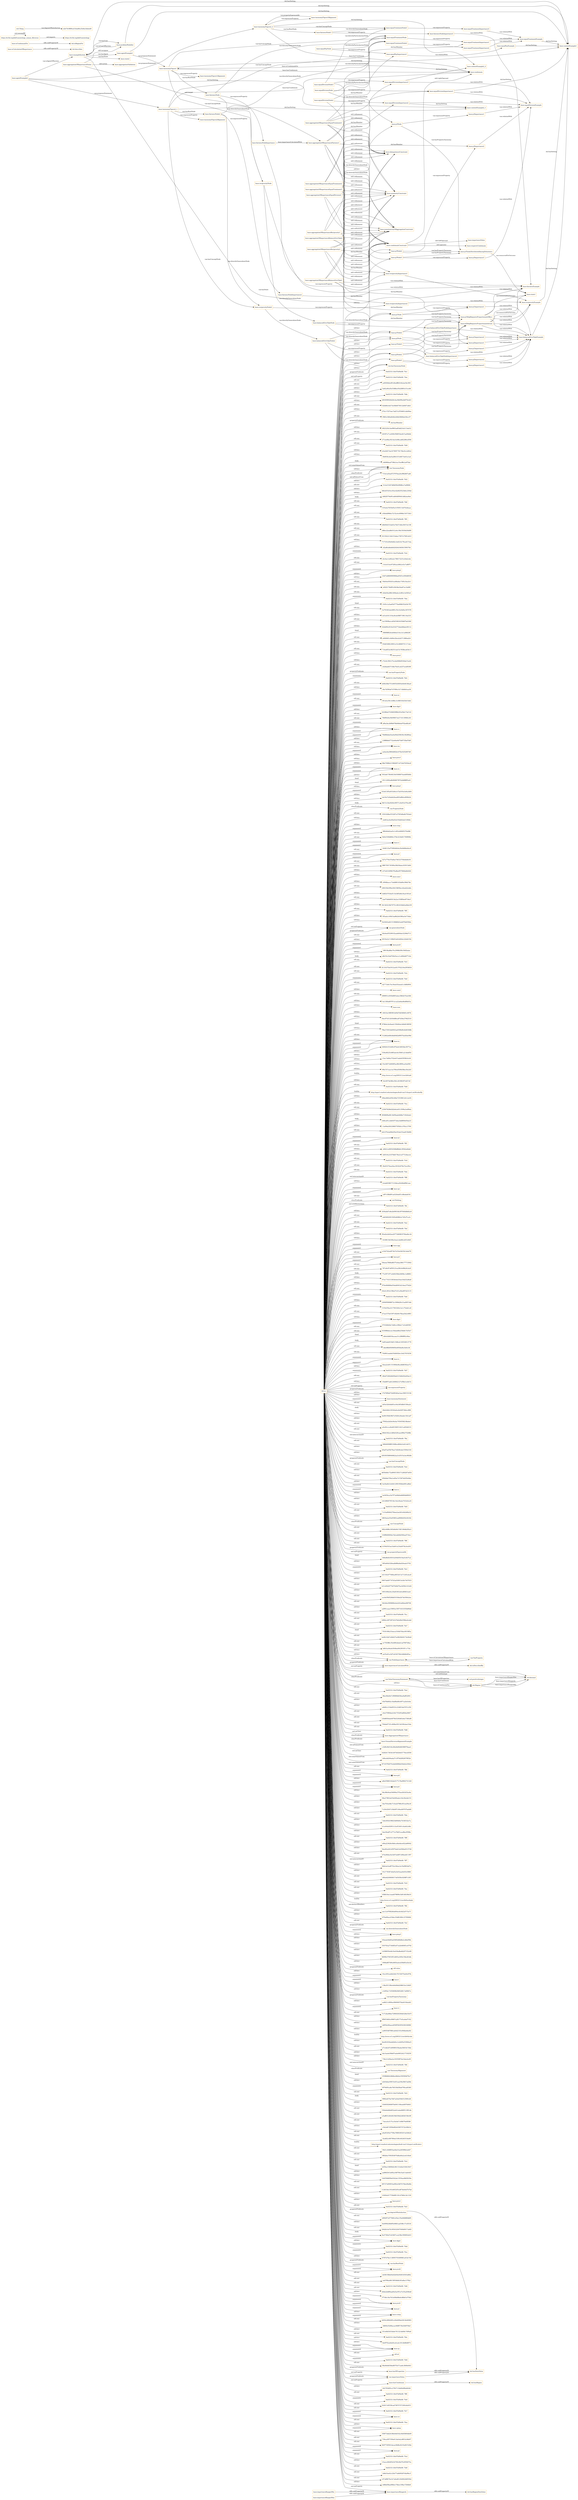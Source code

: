digraph ar2dtool_diagram { 
rankdir=LR;
size="1501"
node [shape = rectangle, color="orange"]; "base:AggregationOfImportance" "base:OsmanDinvernoAlignmentExample" "c32f0c9b518c20b26d9268398979aae1" "62820c7363b1b97b626e63776ecd5f56" "b0bcdd204ada27c3f70d2f02f479f52b" "87103782074cbb6489fdd30dd2e549e1" ; /*classes style*/
	"base:p2Importance3" -> "base:balancedGiveTakeExample" [ label = "vae:relationWith" ];
	"base:fairnessNode" -> "base:fairnessNodeImportance" [ label = "vae:expressesProperty" ];
	"base:fairnessNode" -> "base:reciprocityNode" [ label = "vae:directlyGeneralizesNode" ];
	"base:fairnessNode" -> "base:equalTreatmentNode" [ label = "vae:directlyGeneralizesNode" ];
	"base:p3Node" -> "base:p3TasksDistributedAmongVolunteers" [ label = "vae:hasPropertyTaxonomy" ];
	"base:p3Node" -> "base:p3Importance1" [ label = "vae:expressesProperty" ];
	"base:problemModeller" -> "base:exampleSystem" [ label = "vae:isUserOfSystem" ];
	"base:problemModeller" -> "base:contextExample1" [ label = "dul:hasSetting" ];
	"base:aggregationOfImportanceReciprocity2" -> "base:symmetryConstraint" [ label = "odrl:refinement" ];
	"base:aggregationOfImportanceReciprocity2" -> "base:monotonicityOfAggregationConstraint" [ label = "odrl:refinement" ];
	"base:aggregationOfImportanceReciprocity2" -> "base:idempotenceConstraint" [ label = "odrl:refinement" ];
	"base:aggregationOfImportanceReciprocity2" -> "base:condomainConstraint" [ label = "odrl:refinement" ];
	"base:aggregationOfImportanceReciprocity2" -> "base:reciprocityImportance2" [ label = "dul:hasMember" ];
	"base:aggregationOfImportanceEqualTreatment2" -> "base:symmetryConstraint" [ label = "odrl:refinement" ];
	"base:aggregationOfImportanceEqualTreatment2" -> "base:monotonicityOfAggregationConstraint" [ label = "odrl:refinement" ];
	"base:aggregationOfImportanceEqualTreatment2" -> "base:idempotenceConstraint" [ label = "odrl:refinement" ];
	"base:aggregationOfImportanceEqualTreatment2" -> "base:condomainConstraint" [ label = "odrl:refinement" ];
	"base:aggregationOfImportanceEqualTreatment2" -> "base:equalDivisionImportance2" [ label = "dul:hasMember" ];
	"base:fairnessNode2" -> "base:fairnessNodeImportance2" [ label = "vae:expressesProperty" ];
	"base:fairnessNode2" -> "base:reciprocityNode2" [ label = "vae:directlyGeneralizesNode" ];
	"base:fairnessNode2" -> "base:equalTreatmentNode2" [ label = "vae:directlyGeneralizesNode" ];
	"base:agentExample2" -> "base:taxonomyFigure2_2" [ label = "vae:proposesStatement" ];
	"base:agentExample2" -> "base:taxonomyFigure2_1" [ label = "vae:proposesStatement" ];
	"base:agentExample2" -> "base:exampleSystem" [ label = "vae:isAgentOfSystem" ];
	"base:agentExample2" -> "base:contextExample2_1" [ label = "dul:hasSetting" ];
	"base:condomainConstraint" -> "base:condomain" [ label = "odrl:rightOperand" ];
	"base:condomainConstraint" -> "base:respectsCondomain" [ label = "odrl:operator" ];
	"base:condomainConstraint" -> "base:importanceValue" [ label = "odrl:leftOperand" ];
	"base:equalTreatmentExample" -> "base:contextExample1" [ label = "dul:hasSetting" ];
	"base:p1Importance2" -> "base:balancedGiveTakeExample" [ label = "vae:relationWith" ];
	"base:equalDivisionImportance1" -> "base:equalDivisionExample" [ label = "vae:relationWith" ];
	"base:equalDivisionImportance1" -> "base:contextExample1" [ label = "dul:hasSetting" ];
	"base:equalPayExample" -> "base:contextExample1" [ label = "dul:hasSetting" ];
	"base:isCalculationOfImportance" -> "dul:describes" [ label = "rdfs:subPropertyOf" ];
	"base:p2HelpRequestsProportionateActual" -> "base:reciprocityExample" [ label = "vae:relationWith" ];
	"base:p2HelpRequestsProportionateActual" -> "base:fairnessExample" [ label = "vae:relationWith" ];
	"base:p2HelpRequestsProportionateActual" -> "base:balancedGiveTakeExample" [ label = "vae:relationWith" ];
	"base:p2HelpRequestsProportionateActual" -> "base:state1" [ label = "vae:measuredOnOutcome" ];
	"base:taxonomyFigure3Alignment" -> "base:taxonomyFigure2_2" [ label = "vae:propertyExpressedAt" ];
	"base:isCondomainFor" -> "dul:isRegionFor" [ label = "rdfs:subPropertyOf" ];
	"base:p2Importance2" -> "base:balancedGiveTakeExample" [ label = "vae:relationWith" ];
	"base:importanceRangesIn" -> "dul:hasRegionDataValue" [ label = "rdfs:subPropertyOf" ];
	"base:balancedGiveTakeNodeImportance" -> "base:balancedGiveTakeExample" [ label = "vae:relationWith" ];
	"base:aggregationOfImportanceReciprocity1" -> "base:symmetryConstraint" [ label = "odrl:refinement" ];
	"base:aggregationOfImportanceReciprocity1" -> "base:monotonicityOfAggregationConstraint" [ label = "odrl:refinement" ];
	"base:aggregationOfImportanceReciprocity1" -> "base:idempotenceConstraint" [ label = "odrl:refinement" ];
	"base:aggregationOfImportanceReciprocity1" -> "base:condomainConstraint" [ label = "odrl:refinement" ];
	"base:aggregationOfImportanceReciprocity1" -> "base:reciprocityImportance1" [ label = "dul:hasMember" ];
	"base:fairnessNodeImportance" -> "base:aggregationOfImportanceFairness1" [ label = "base:importanceCalculatedWith" ];
	"base:fairnessNodeImportance" -> "base:fairnessExample" [ label = "vae:relationWith" ];
	"base:aggregationOfImportanceEqualTreatment1" -> "base:equalPayImportance1" [ label = "dul:hasMember" ];
	"base:aggregationOfImportanceEqualTreatment1" -> "base:monotonicityOfAggregationConstraint" [ label = "odrl:refinement" ];
	"base:aggregationOfImportanceEqualTreatment1" -> "base:symmetryConstraint" [ label = "odrl:refinement" ];
	"base:aggregationOfImportanceEqualTreatment1" -> "base:equalDivisionImportance1" [ label = "dul:hasMember" ];
	"base:aggregationOfImportanceEqualTreatment1" -> "base:idempotenceConstraint" [ label = "odrl:refinement" ];
	"base:aggregationOfImportanceEqualTreatment1" -> "base:condomainConstraint" [ label = "odrl:refinement" ];
	"base:reciprocityExample" -> "base:contextExample1" [ label = "dul:hasSetting" ];
	"base:agentExample1" -> "base:taxonomyFigure1" [ label = "vae:proposesStatement" ];
	"base:agentExample1" -> "base:contextExample1" [ label = "dul:hasSetting" ];
	"base:p1Importance1" -> "base:balancedGiveTakeExample" [ label = "vae:relationWith" ];
	"base:p3Importance3" -> "base:equalDivisionExample" [ label = "vae:relationWith" ];
	"base:p2Importance1" -> "base:balancedGiveTakeExample" [ label = "vae:relationWith" ];
	"vae:degreeOfSatisfaction" -> "dul:hasDataValue" [ label = "rdfs:subPropertyOf" ];
	"base:taxonomyFigure2_2" -> "base:condomain" [ label = "base:hasCondomain" ];
	"base:taxonomyFigure2_2" -> "base:fairnessNode3" [ label = "vae:hasRootNode" ];
	"base:taxonomyFigure2_2" -> "base:equalTreatmentNode3" [ label = "vae:hasConceptNode" ];
	"base:taxonomyFigure2_2" -> "base:taxonomyFigure3Alignment" [ label = "vae:expressesProperty" ];
	"base:taxonomyFigure2_2" -> "base:contextExample2_2" [ label = "dul:hasSetting" ];
	"base:condomain" -> "base:taxonomyFigure1" [ label = "base:isCondomainFor" ];
	"base:reciprocityNode2" -> "base:reciprocityImportance2" [ label = "vae:expressesProperty" ];
	"base:reciprocityNode2" -> "base:balancedGiveTakeNode2" [ label = "vae:directlyGeneralizesNode" ];
	"base:equalPayImportance1" -> "base:equalPayExample" [ label = "vae:relationWith" ];
	"base:hasCondomain" -> "dul:hasRegion" [ label = "rdfs:subPropertyOf" ];
	"base:equalDivisionNode3" -> "base:equalDivisionImportance3" [ label = "vae:expressesProperty" ];
	"base:equalDivisionNode3" -> "base:equalTreatmentNode3" [ label = "vae:directlyParticularizesNode" ];
	"base:equalDivisionNode3" -> "base:p3Node3" [ label = "vae:directlyGeneralizesNode" ];
	"base:balancedGiveTakeExample" -> "base:contextExample1" [ label = "dul:hasSetting" ];
	"base:p2Node3" -> "base:p2HelpRequestsProportionateActual" [ label = "vae:hasPropertyTaxonomy" ];
	"base:p2Node3" -> "base:p2Importance3" [ label = "vae:expressesProperty" ];
	"base:equalDivisionNode" -> "base:equalDivisionImportance1" [ label = "vae:expressesProperty" ];
	"base:equalDivisionNode" -> "base:equalTreatmentNode" [ label = "vae:directlyParticularizesNode" ];
	"base:equalDivisionNode" -> "base:p3Node" [ label = "vae:directlyGeneralizesNode" ];
	"base:p1Node3" -> "base:p1HelpRequestsProportionateOffers" [ label = "vae:hasPropertyTaxonomy" ];
	"base:p1Node3" -> "base:p1Importance3" [ label = "vae:expressesProperty" ];
	"base:exampleSystem" -> "base:problemModeller" [ label = "vae:hasUser" ];
	"base:exampleSystem" -> "base:state2" [ label = "vae:hasState" ];
	"base:exampleSystem" -> "base:state1" [ label = "vae:hasState" ];
	"base:exampleSystem" -> "base:agentExample1" [ label = "vae:hasAgent" ];
	"base:exampleSystem" -> "base:contextExample1" [ label = "dul:hasSetting" ];
	"base:p3Importance2" -> "base:equalDivisionExample" [ label = "vae:relationWith" ];
	"base:equalTreatmentImportance3" -> "base:equalTreatmentExample" [ label = "vae:relationWith" ];
	"base:taxonomyFigure1" -> "base:condomain" [ label = "base:hasCondomain" ];
	"base:taxonomyFigure1" -> "base:fairnessNode" [ label = "vae:hasRootNode" ];
	"base:taxonomyFigure1" -> "base:reciprocityNode" [ label = "vae:hasConceptNode" ];
	"base:taxonomyFigure1" -> "base:equalTreatmentNode" [ label = "vae:hasConceptNode" ];
	"base:taxonomyFigure1" -> "base:taxonomyFigure1Alignment" [ label = "vae:expressesProperty" ];
	"base:taxonomyFigure1" -> "base:contextExample1" [ label = "dul:hasSetting" ];
	"base:p3TasksDistributedAmongVolunteers" -> "base:state1" [ label = "vae:measuredOnOutcome" ];
	"base:importanceRangesMax" -> "base:importanceRangesIn" [ label = "rdfs:subPropertyOf" ];
	"base:taxonomyFigure2_1" -> "base:condomain" [ label = "base:hasCondomain" ];
	"base:taxonomyFigure2_1" -> "base:fairnessNode2" [ label = "vae:hasRootNode" ];
	"base:taxonomyFigure2_1" -> "base:reciprocityNode2" [ label = "vae:hasConceptNode" ];
	"base:taxonomyFigure2_1" -> "base:equalTreatmentNode2" [ label = "vae:hasConceptNode" ];
	"base:taxonomyFigure2_1" -> "base:taxonomyFigure2Alignment" [ label = "vae:expressesProperty" ];
	"base:taxonomyFigure2_1" -> "base:contextExample2_1" [ label = "dul:hasSetting" ];
	"NULL" -> "d09297c677f481e54a135a046889d6f5" [ label = "rdf:rest" ];
	"NULL" -> "8e4994248d95e9681aaf188c17e3f316" [ label = "rdf:first" ];
	"NULL" -> "20d2b3cb7b19f3432047049d0017a9d5" [ label = "rdf:rest" ];
	"NULL" -> "8a3738cb7e43467cca238e190065a9c5" [ label = ":body" ];
	"NULL" -> "base:dgp2" [ label = "rdf:first" ];
	"NULL" -> "base:hasNProperties" [ label = ":propertyPredicate" ];
	"NULL" -> "9a02533:18c67b09e08:-7fdd" [ label = ":arguments" ];
	"NULL" -> "9a02533:18c67b09e08:-7fce" [ label = ":arguments" ];
	"NULL" -> "6787b78a113f095793499981a01fe746" [ label = "rdf:first" ];
	"NULL" -> "vae:hasRootNode" [ label = ":propertyPredicate" ];
	"NULL" -> "base:pval2" [ label = ":argument2" ];
	"NULL" -> "2d38158bfe9a02b04e044016503eff42" [ label = "rdf:rest" ];
	"NULL" -> "a4d789a4f615ff18b8b303efbe137fb2" [ label = "rdf:rest" ];
	"NULL" -> "9a02533:18c67b09e08:-7fd6" [ label = "rdf:rest" ];
	"NULL" -> "b6de2dd89aab9a5ac951e7e35a2046e8" [ label = "rdf:rest" ];
	"NULL" -> "f77d0c18a761b49b6f8e6c88b61d756d" [ label = "rdf:first" ];
	"NULL" -> "base:pval1" [ label = ":argument2" ];
	"NULL" -> "base:ccimp" [ label = ":argument2" ];
	"NULL" -> "d450c2f062691a56d499eb3614b40083" [ label = "rdf:rest" ];
	"NULL" -> "4885b35d9bacac06ff0739a5fd970fef" [ label = "rdf:first" ];
	"NULL" -> "351e6fd5453fa6e761321db08c7499a8" [ label = "rdf:first" ];
	"NULL" -> "9a02533:18c67b09e08:-7fdc" [ label = "rdf:rest" ];
	"NULL" -> "8a0f7f2aebbd4ca4cadc341db88d8f73" [ label = "rdf:first" ];
	"NULL" -> "base:cp" [ label = ":argument1" ];
	"NULL" -> "rdf:nil" [ label = "rdf:rest" ];
	"NULL" -> "9a02533:18c67b09e08:-7fd4" [ label = ":arguments" ];
	"NULL" -> "08a9d4d038edf47f1b71ae6c3849e943" [ label = "rdf:rest" ];
	"NULL" -> "vae:ValueTaxonomyStatement" [ label = ":classPredicate" ];
	"NULL" -> "6427836f5cc27fb711fddf4df9bd6446" [ label = "rdf:first" ];
	"NULL" -> "9a02533:18c67b09e08:-7ff0" [ label = "rdf:rest" ];
	"NULL" -> "base:hasCondomain" [ label = "owl:onProperty" ];
	"NULL" -> "9a02533:18c67b09e08:-7fe9" [ label = ":arguments" ];
	"NULL" -> "fb3b7c40556cad70870707200cbfa931" [ label = "rdf:rest" ];
	"NULL" -> "9a02533:18c67b09e08:-7fc7" [ label = "rdf:rest" ];
	"NULL" -> "base:cci" [ label = ":argument2" ];
	"NULL" -> "9a02533:18c67b09e08:-7fea" [ label = "rdf:rest" ];
	"NULL" -> "base:cpimp" [ label = ":argument2" ];
	"NULL" -> "35f073dd24186e9e8162c9d45800db09" [ label = "rdf:rest" ];
	"NULL" -> "730ca3f57350e013dc0e2cf851b36b97" [ label = "rdf:rest" ];
	"NULL" -> "base:cpimp" [ label = "rdf:first" ];
	"NULL" -> "82077d5041dacac0b8bc6210a0b7e5bb" [ label = "rdf:rest" ];
	"NULL" -> "base:p2" [ label = ":argument1" ];
	"NULL" -> "9a02533:18c67b09e08:-7fcd" [ label = "rdf:rest" ];
	"NULL" -> "23aeca9b065b3b709c06d70cf056074a" [ label = "rdf:first" ];
	"NULL" -> "9a02533:18c67b09e08:-7fe8" [ label = "rdf:rest" ];
	"NULL" -> "2d6d1be42c22fe77a8d09287dfaf9bc5" [ label = "rdf:rest" ];
	"NULL" -> "base:AggregationOfImportance" [ label = ":classPredicate" ];
	"NULL" -> "c07a88676a1b7a6ed6120d062fd8594d" [ label = "rdf:rest" ];
	"NULL" -> "e48bd58aa0f6dcc74bec108ac729dfe8" [ label = "rdf:first" ];
	"NULL" -> "base:OsmanDinvernoAlignmentExample" [ label = ":classPredicate" ];
	"NULL" -> "vae:expressesProperty" [ label = "owl:onProperty" ];
	"NULL" -> "vae:hasTaxonomyNode" [ label = ":propertyPredicate" ];
	"NULL" -> "9a02533:18c67b09e08:-7fe1" [ label = "rdf:rest" ];
	"NULL" -> "9a02533:18c67b09e08:-7fee" [ label = "rdf:rest" ];
	"NULL" -> "acf6364dcd91d4edffb5c9e2ae3bc565" [ label = "rdf:first" ];
	"NULL" -> "5e82a9fcd5e5388bc05d2f893c51ec66" [ label = "rdf:first" ];
	"NULL" -> "9a02533:18c67b09e08:-7fdb" [ label = "rdf:rest" ];
	"NULL" -> "28345f0026d26c4ac9b699e2b879cd23" [ label = "rdf:first" ];
	"NULL" -> "82fd66c4d37dc0fb6076012bf407a8d1" [ label = "rdf:rest" ];
	"NULL" -> "27b1c7257eec7a627a3554601cbb09ee" [ label = "rdf:first" ];
	"NULL" -> "f5f83c580e8446c646b5f606e436cc57" [ label = "rdf:rest" ];
	"NULL" -> "dul:hasMember" [ label = ":propertyPredicate" ];
	"NULL" -> "492323fc1be9963adf3dd23cb113ed12" [ label = "rdf:first" ];
	"NULL" -> "b9397a71a449fcf58855de4b7aa09db6" [ label = "rdf:rest" ];
	"NULL" -> "271ee08ac921da3cb9bcad62286cd594" [ label = "rdf:rest" ];
	"NULL" -> "9a02533:18c67b09e08:-7fd9" [ label = "rdf:rest" ];
	"NULL" -> "d3e2fd57da167909778176bc0cc2d9cd" [ label = "rdf:first" ];
	"NULL" -> "30d93fccbe5a280c515c8f17ee41a1ad" [ label = "rdf:first" ];
	"NULL" -> "c8d968ead738fa3ca15ecff8c2a97fab" [ label = ":body" ];
	"NULL" -> "vae:TaxonomyNode" [ label = "rdf:first" ];
	"NULL" -> "715e1af3eaf727970ea24cf982807ad6" [ label = "rdf:first" ];
	"NULL" -> "9a02533:18c67b09e08:-7fd2" [ label = "rdf:rest" ];
	"NULL" -> "31cbc51fd7d6fbf58c896ffca7ed9684" [ label = "rdf:first" ];
	"NULL" -> "40b3d7d10cc03ec42d025523b6c2304d" [ label = "rdf:first" ];
	"NULL" -> "d482f579ef91ed644f09441dfb2ea9eb" [ label = ":body" ];
	"NULL" -> "9a02533:18c67b09e08:-7fdf" [ label = "rdf:rest" ];
	"NULL" -> "019a4e7655bf5e31f59511b07fcb6aae" [ label = "rdf:rest" ];
	"NULL" -> "xsd:decimal" [ label = "owl:someValuesFrom" ];
	"NULL" -> "c30b4df966a72152c4c4996b154733b3" [ label = "rdf:rest" ];
	"NULL" -> "9a02533:18c67b09e08:-7ff3" [ label = "rdf:rest" ];
	"NULL" -> "b8b06d533abf3a76d37efbe3647dc338" [ label = "rdf:rest" ];
	"NULL" -> "d8fec22ea8b0312c6c19b15030d30d99" [ label = "rdf:rest" ];
	"NULL" -> "93150221344153dda17857e75f01d41f" [ label = "rdf:rest" ];
	"NULL" -> "717101d30e9e82c3a021b176ca417cba" [ label = "rdf:first" ];
	"NULL" -> "cf2a8fcdfebfd42020d18456159937fd" [ label = "rdf:first" ];
	"NULL" -> "9a02533:18c67b09e08:-7fc6" [ label = ":arguments" ];
	"NULL" -> "base:p1Node2" [ label = "rdf:first" ];
	"NULL" -> "22c4ac1a462a2c7f6f172231a5de2cde" [ label = "rdf:rest" ];
	"NULL" -> "11b3c51dc97285a2cf842c43c7af8f7f" [ label = "rdf:rest" ];
	"NULL" -> "base:pimp2" [ label = ":argument2" ];
	"NULL" -> "33d7cb86f4900968aef5451e500d6930" [ label = "rdf:first" ];
	"NULL" -> "19b04e059203ce06bdbc7395c5da2fc1" [ label = "rdf:rest" ];
	"NULL" -> "a92f2178df93c9fc9bd3da87ec1fa89f" [ label = "rdf:rest" ];
	"NULL" -> "42bb5fa28fb16f4bebc2c802c3e565e4" [ label = "rdf:rest" ];
	"NULL" -> "9a02533:18c67b09e08:-7fda" [ label = ":arguments" ];
	"NULL" -> "3165c1a5ae65d777be69fb552d3fc7f5" [ label = ":head" ];
	"NULL" -> "3a791843edc885c35e1b24d0a1f47478" [ label = "rdf:rest" ];
	"NULL" -> "dc5cd161310ac8cdcf0f87196116a535" [ label = "rdf:first" ];
	"NULL" -> "2a15909ba1af5d53063435fd67bd184f" [ label = "rdf:rest" ];
	"NULL" -> "024d09c4516cf102772ded48abc00112" [ label = "rdf:first" ];
	"NULL" -> "089f9ff024cfe9b4e314cc3c1a06629f" [ label = ":head" ];
	"NULL" -> "e0f490f1c0d94cf2bcb2d2713f80ed24" [ label = "rdf:rest" ];
	"NULL" -> "c32f0c9b518c20b26d9268398979aae1" [ label = "owl:allValuesFrom" ];
	"NULL" -> "93b834f823f001e33c486f07f1117cbe" [ label = "rdf:rest" ];
	"NULL" -> "714a4f53e382531ab15c765fbca63b13" [ label = "rdf:rest" ];
	"NULL" -> "base:pres2" [ label = "rdf:first" ];
	"NULL" -> "c72c6c394137ec4a049b0f164da7acd2" [ label = "rdf:first" ];
	"NULL" -> "c42fdab837108e79c81a4257ecbf9399" [ label = "rdf:rest" ];
	"NULL" -> "vae:hasPropertyNode" [ label = ":propertyPredicate" ];
	"NULL" -> "9a02533:18c67b09e08:-7fd1" [ label = ":arguments" ];
	"NULL" -> "b00b3fbb751b9055d5854e0b4618faa0" [ label = "rdf:rest" ];
	"NULL" -> "c8a7d590a67d70f9e1417cfb6b0caa36" [ label = "rdf:first" ];
	"NULL" -> "base:ni" [ label = ":argument1" ];
	"NULL" -> "0f1efce39c3c88bc3c488164d3b41b6d" [ label = "rdf:rest" ];
	"NULL" -> "base:dgp3" [ label = "rdf:first" ];
	"NULL" -> "62286eb74366f29f8b203e5bb17da7a5" [ label = "rdf:rest" ];
	"NULL" -> "78d89a9ac9b09847ee271411f068c241" [ label = "rdf:rest" ];
	"NULL" -> "bf9a3bc26f9b978b06b6a97f2ed82cff" [ label = ":arguments" ];
	"NULL" -> "base:cc" [ label = "rdf:first" ];
	"NULL" -> "70b88dded3ae4a94d258436c3628f4ae" [ label = "rdf:first" ];
	"NULL" -> "base:cp" [ label = ":argument2" ];
	"NULL" -> "23ff8fb6d7722e64e9d75d0735bd7bf0" [ label = "rdf:rest" ];
	"NULL" -> "base:res" [ label = ":argument2" ];
	"NULL" -> "ea4acfea5864d6f2dc47f2e5252607d0" [ label = "rdf:first" ];
	"NULL" -> "base:pres3" [ label = "rdf:first" ];
	"NULL" -> "ffbb7088b215982857c4724d76504e2f" [ label = "rdf:first" ];
	"NULL" -> "base:p2" [ label = ":argument2" ];
	"NULL" -> "base:rn" [ label = ":argument1" ];
	"NULL" -> "545a8e73fb4823b0308807dadd858d8c" [ label = ":head" ];
	"NULL" -> "05112092a8b9f4807f97b2b88ff95a41" [ label = ":head" ];
	"NULL" -> "base:pimp1" [ label = ":argument2" ];
	"NULL" -> "01b41305a931b9e1e72d193e3e9a3d04" [ label = "rdf:first" ];
	"NULL" -> "de10a7a5dabb2baa845a88dcef0f4b2b" [ label = "rdf:first" ];
	"NULL" -> "base:rn" [ label = ":argument2" ];
	"NULL" -> "8fe7a12be9264c09571c0e91b376ca90" [ label = ":body" ];
	"NULL" -> "vae:PropertyNode" [ label = ":classPredicate" ];
	"NULL" -> "1591028be553287e370f3d8a6b793de4" [ label = "rdf:rest" ];
	"NULL" -> "2e843ec0e40bd5e01ffa8fc8a0149fdb" [ label = "rdf:first" ];
	"NULL" -> "base:rimp" [ label = ":argument2" ];
	"NULL" -> "f8fb46dd2ad3c1c0f3cb9f49537fe086" [ label = "rdf:rest" ];
	"NULL" -> "vae:NodeImportance" [ label = "rdf:first" ];
	"NULL" -> "5b0e530fd884c378e3234d01700f908c" [ label = "rdf:rest" ];
	"NULL" -> "base:ri" [ label = ":argument1" ];
	"NULL" -> "base:p3Node2" [ label = "rdf:first" ];
	"NULL" -> "3448125ef759f0d6b9e29a9d68ebfec8" [ label = "rdf:rest" ];
	"NULL" -> "base:p3" [ label = ":argument1" ];
	"NULL" -> "527a779c47bdfae74632374febbb6c91" [ label = "rdf:rest" ];
	"NULL" -> "8ff67f56739380a58b58aba183915d64" [ label = "rdf:rest" ];
	"NULL" -> "237e631699b7f5a8be957584fa6b02f2" [ label = "rdf:first" ];
	"NULL" -> "base:sum1" [ label = "rdf:first" ];
	"NULL" -> "base:AggregationOfImportance" [ label = "owl:onClass" ];
	"NULL" -> "c094fbaccc73efd88143fa80e396d74b" [ label = "rdf:first" ];
	"NULL" -> "290339e599a30415805bcc42ed22cb6c" [ label = "rdf:rest" ];
	"NULL" -> "0d8f24703bd513b38f5d6b30ad1f03e4" [ label = "rdf:first" ];
	"NULL" -> "2ad73b8d65f13b22e155ff56e0f736e5" [ label = "rdf:rest" ];
	"NULL" -> "5413b5218b70751c961634b62a0bb239" [ label = "rdf:first" ];
	"NULL" -> "9a02533:18c67b09e08:-7ff5" [ label = "rdf:rest" ];
	"NULL" -> "base:p2Node2" [ label = "rdf:first" ];
	"NULL" -> "5f5ada1c00fc5ad8b2b4380ac0e734de" [ label = "rdf:first" ];
	"NULL" -> "fb294f2e6015199880b5ab0f78d059bb" [ label = "rdf:first" ];
	"NULL" -> "vae:generalizesNode" [ label = ":propertyPredicate" ];
	"NULL" -> "ffcb4ed552991f2aab604de32296d713" [ label = "rdf:rest" ];
	"NULL" -> "6010e22c7c98d03a8c6df4dc22bb619d" [ label = "rdf:first" ];
	"NULL" -> "base:pval3" [ label = ":argument1" ];
	"NULL" -> "3ff41ffad8be70c2998b5f0c5482babc" [ label = "rdf:first" ];
	"NULL" -> "a8b35e16e67b9e5eccc1cd06dd077c0e" [ label = ":body" ];
	"NULL" -> "9a02533:18c67b09e08:-7fc5" [ label = "rdf:rest" ];
	"NULL" -> "8131637bd1912ac813702216e2954834" [ label = "rdf:rest" ];
	"NULL" -> "9a02533:18c67b09e08:-7fcb" [ label = "rdf:rest" ];
	"NULL" -> "9a02533:18c67b09e08:-7fe0" [ label = ":arguments" ];
	"NULL" -> "d2771b0c7bc30ab3f3aead1c3d8fd904" [ label = "rdf:rest" ];
	"NULL" -> "base:sum2" [ label = "rdf:first" ];
	"NULL" -> "6f9f951e505b8893abec5862b7b2e584" [ label = "rdf:rest" ];
	"NULL" -> "0a1180a68787a1ca22a6da46eff4b03a" [ label = "rdf:first" ];
	"NULL" -> "b0bcdd204ada27c3f70d2f02f479f52b" [ label = "owl:someValuesFrom" ];
	"NULL" -> "base:sum" [ label = "rdf:first" ];
	"NULL" -> "base:p2Node3" [ label = "rdf:first" ];
	"NULL" -> "16033e19ff3901b00d7b83684f1c0076" [ label = "rdf:first" ];
	"NULL" -> "f4ec97d312630d88ca87d36e27062510" [ label = "rdf:first" ];
	"NULL" -> "9786dc2dc8aeb135b0b4a3d6d618850f" [ label = ":head" ];
	"NULL" -> "base:p1Node" [ label = "rdf:first" ];
	"NULL" -> "78ba73501bb0043ae9396d9c6d40368b" [ label = "rdf:first" ];
	"NULL" -> "512662e60fc8dd04f2d9957b2d5dc99d" [ label = "rdf:rest" ];
	"NULL" -> "base:ta" [ label = "rdf:first" ];
	"NULL" -> "64920c531b00c97b2d140f16bc5077ac" [ label = "rdf:first" ];
	"NULL" -> "539a48225c885abc0e35661a21dbdf54" [ label = "rdf:first" ];
	"NULL" -> "15ac7dd9a37f2eb47eabb45958fc4c44" [ label = "rdf:first" ];
	"NULL" -> "vae:importanceValue" [ label = ":propertyPredicate" ];
	"NULL" -> "03a3fd71b84085ac88c9f09cac0ed581" [ label = "rdf:first" ];
	"NULL" -> "9f0a7b7aaa1ea780ed509b58be30e2b5" [ label = "rdf:first" ];
	"NULL" -> "vae:degreeOfSatisfaction" [ label = ":propertyPredicate" ];
	"NULL" -> "http://www.w3.org/2003/11/swrlb#add" [ label = ":builtin" ];
	"NULL" -> "42c0074d3ffccf3b1c819f43f7c627c8" [ label = "rdf:first" ];
	"NULL" -> "base:p1Node3" [ label = "rdf:first" ];
	"NULL" -> "9a02533:18c67b09e08:-7fd0" [ label = "rdf:rest" ];
	"NULL" -> "http://sqwrl.stanford.edu/ontologies/built-ins/3.4/sqwrl.owl#orderBy" [ label = ":builtin" ];
	"NULL" -> "40be4662e05fc446e72539812d1c2a54" [ label = "rdf:first" ];
	"NULL" -> "9a02533:18c67b09e08:-7fca" [ label = "rdf:rest" ];
	"NULL" -> "23567929b02f2d4cb4513599a3e4f9eb" [ label = "rdf:rest" ];
	"NULL" -> "85080f9a0813b95bab4468e719242eb1" [ label = "rdf:first" ];
	"NULL" -> "b46ca91ccbb63f73eba3dd809e05da33" [ label = ":body" ];
	"NULL" -> "13e99eb58329f6575f5fd1a705a13790" [ label = "rdf:first" ];
	"NULL" -> "bd1270cda96d25bc91bdc53ea815b684" [ label = "rdf:rest" ];
	"NULL" -> "base:n2" [ label = ":argument1" ];
	"NULL" -> "9a02533:18c67b09e08:-7ff1" [ label = "rdf:rest" ];
	"NULL" -> "base:n2" [ label = ":argument2" ];
	"NULL" -> "c4f421e4905458fbff6b8c39562e6bb6" [ label = "rdf:first" ];
	"NULL" -> "32f519c21f378df178e21a57723beccb" [ label = "rdf:first" ];
	"NULL" -> "9a02533:18c67b09e08:-7fc8" [ label = "rdf:rest" ];
	"NULL" -> "30e93374ea24ac3f1f22478a72ca39cc" [ label = "rdf:rest" ];
	"NULL" -> "9a02533:18c67b09e08:-7feb" [ label = "rdf:rest" ];
	"NULL" -> "9a02533:18c67b09e08:-7ff8" [ label = "owl:intersectionOf" ];
	"NULL" -> "2cda6038f171318dca29cf6ddf9b1aec" [ label = "rdf:first" ];
	"NULL" -> "base:cpi" [ label = ":argument1" ];
	"NULL" -> "base:rn" [ label = "rdf:first" ];
	"NULL" -> "cf97c5f8df91ad320ebf51c8fedeb034" [ label = "rdf:rest" ];
	"NULL" -> "owl:Nothing" [ label = ":classPredicate" ];
	"NULL" -> "base:cpi" [ label = ":argument2" ];
	"NULL" -> "9a02533:18c67b09e08:-7ffc" [ label = "owl:withRestrictions" ];
	"NULL" -> "4304a8d7e8e2b09016b397040d8d62c8" [ label = "rdf:first" ];
	"NULL" -> "ab83692091565b469ffc4c7d5cf7ca3c" [ label = "rdf:rest" ];
	"NULL" -> "base:cp" [ label = "rdf:first" ];
	"NULL" -> "9a02533:18c67b09e08:-7fe2" [ label = "rdf:rest" ];
	"NULL" -> "9a02533:18c67b09e08:-7fef" [ label = "rdf:rest" ];
	"NULL" -> "95ed2e2b02ee2077266983576ba6bc3d" [ label = "rdf:first" ];
	"NULL" -> "base:p1" [ label = ":argument2" ];
	"NULL" -> "1418813fe546a3eaa1afa68c2d53c8d5" [ label = "rdf:first" ];
	"NULL" -> "base:agg" [ label = ":argument1" ];
	"NULL" -> "e14d742eaf974b7b35dc0b55fc3ebd78" [ label = "rdf:rest" ];
	"NULL" -> "base:p3Node" [ label = "rdf:first" ];
	"NULL" -> "base:pi3" [ label = ":argument1" ];
	"NULL" -> "59eeea7868a88375c8aa386177715002" [ label = "rdf:rest" ];
	"NULL" -> "787a8c87a859123ca29b3e08b2fc2e2f" [ label = "rdf:rest" ];
	"NULL" -> "77e3971971e0d025fbb2669bc1e88f63" [ label = ":body" ];
	"NULL" -> "97ec774315383fe4ed16ae16d252d6a8" [ label = "rdf:first" ];
	"NULL" -> "97de48dfb8af18adb941b21dea375d2d" [ label = "rdf:first" ];
	"NULL" -> "45e5c391b15f6a57e51a56a087d23115" [ label = "rdf:rest" ];
	"NULL" -> "9a02533:18c67b09e08:-7fe6" [ label = ":arguments" ];
	"NULL" -> "base:p3Node3" [ label = "rdf:first" ];
	"NULL" -> "249495808f672c1908d29c31ad567c8d" [ label = "rdf:first" ];
	"NULL" -> "base:dgp3" [ label = ":argument2" ];
	"NULL" -> "315fa55ba2217943264c3a1c75ebb1a9" [ label = "rdf:rest" ];
	"NULL" -> "b7aa157be5397c82b9e76baa5b2c6f83" [ label = "rdf:rest" ];
	"NULL" -> "base:dgp1" [ label = "rdf:first" ];
	"NULL" -> "vae:TaxonomyNode" [ label = ":classPredicate" ];
	"NULL" -> "9743fd6d4e7dd6ccc98de17a5cb6f585" [ label = "rdf:rest" ];
	"NULL" -> "87103782074cbb6489fdd30dd2e549e1" [ label = "owl:someValuesFrom" ];
	"NULL" -> "vae:expressesProperty" [ label = ":propertyPredicate" ];
	"NULL" -> "633088ebccec34dadd8e254b8c7d35e7" [ label = "rdf:rest" ];
	"NULL" -> "efb4c8d6f18acaea31c2f86ff92c0fee" [ label = ":head" ];
	"NULL" -> "3ef03abb919df11568cd130554913779" [ label = ":body" ];
	"NULL" -> "b8e9ffb9f5f99f5fe9f50bd9e3fe9c38" [ label = "rdf:rest" ];
	"NULL" -> "62820c7363b1b97b626e63776ecd5f56" [ label = "owl:onClass" ];
	"NULL" -> "70d961eaddd35bfb92fec1b427819256" [ label = "rdf:rest" ];
	"NULL" -> "base:ts" [ label = ":argument2" ];
	"NULL" -> "92ea2cb911519f46e9bcdfd8f392ee72" [ label = "rdf:first" ];
	"NULL" -> "9a02533:18c67b09e08:-7fd7" [ label = ":arguments" ];
	"NULL" -> "1f8c8729028495fe631540b502d54e13" [ label = "rdf:rest" ];
	"NULL" -> "15bd897add1240842127cf58e1ce0e7e" [ label = "rdf:first" ];
	"NULL" -> "base:pval1" [ label = ":argument1" ];
	"NULL" -> "17b70f9dd72b085d0ae3aec589153336" [ label = "rdf:first" ];
	"NULL" -> "base:taxonomyStatement" [ label = "rdf:first" ];
	"NULL" -> "b93e32fc6dd03cc9cb365dfb015f4a2d" [ label = "rdf:rest" ];
	"NULL" -> "28efc6b0c30344a6ca0ef28728dcc898" [ label = ":body" ];
	"NULL" -> "ded9c50db36b7e3426c24eabe13b1ad7" [ label = "rdf:first" ];
	"NULL" -> "f7602e2d24c04cfac745455821ffa4e4" [ label = "rdf:first" ];
	"NULL" -> "a0a40ccca4bd83306514421adf2b8233" [ label = "rdf:rest" ];
	"NULL" -> "80b4182ce1d84d329caec89b27526ffe" [ label = "rdf:rest" ];
	"NULL" -> "9a02533:18c67b09e08:-7ffa" [ label = "owl:intersectionOf" ];
	"NULL" -> "base:dgp2" [ label = ":argument2" ];
	"NULL" -> "68fd4008ff03368bcd84fa5cbf1c6d72" [ label = "rdf:rest" ];
	"NULL" -> "d5ad7aa55b76aa7c8240cde15504c516" [ label = "rdf:first" ];
	"NULL" -> "base:p2Node" [ label = "rdf:first" ];
	"NULL" -> "d50393589040822a21d3515a3ec9926b" [ label = "rdf:first" ];
	"NULL" -> "vae:hasConceptNode" [ label = ":propertyPredicate" ];
	"NULL" -> "9a02533:18c67b09e08:-7fe4" [ label = "rdf:rest" ];
	"NULL" -> "d650d4b172a8945158317c260267e654" [ label = "rdf:first" ];
	"NULL" -> "85bfdde704a1ed5ec7e7267dd3f3e9de" [ label = "rdf:rest" ];
	"NULL" -> "0a30a60c5c64412991956feb991a88ef" [ label = "rdf:first" ];
	"NULL" -> "base:n" [ label = ":argument1" ];
	"NULL" -> "base:pimp1" [ label = "rdf:first" ];
	"NULL" -> "bc0454ca1fa7f73a94b0e66f04b8903f" [ label = "rdf:first" ];
	"NULL" -> "base:ta" [ label = ":argument1" ];
	"NULL" -> "2d1d96f479518e14dc40ada7432d2a24" [ label = "rdf:first" ];
	"NULL" -> "9a02533:18c67b09e08:-7fd5" [ label = "rdf:rest" ];
	"NULL" -> "7c33af0064270bee2ae263c0d2d0fa32" [ label = "rdf:rest" ];
	"NULL" -> "0f834a2a55e05965cad9084450c04182" [ label = "rdf:first" ];
	"NULL" -> "vae:ConceptNode" [ label = ":classPredicate" ];
	"NULL" -> "482c4486c363b4b40c7df1166db292e3" [ label = "rdf:rest" ];
	"NULL" -> "01ff9400004a7d2ceb64b500eed716cc" [ label = "rdf:rest" ];
	"NULL" -> "vae:TaxonomyNode" [ label = "owl:allValuesFrom" ];
	"NULL" -> "base:pi3" [ label = ":argument2" ];
	"NULL" -> "9a02533:18c67b09e08:-7ff6" [ label = "rdf:rest" ];
	"NULL" -> "b194d543aa1fab61e23daf478a3ecb91" [ label = "rdf:rest" ];
	"NULL" -> "vae:propertyExpressedAt" [ label = "owl:onProperty" ];
	"NULL" -> "base:agg" [ label = ":argument2" ];
	"NULL" -> "046effe824501b204bf5419ad1d437a2" [ label = ":head" ];
	"NULL" -> "905e60d1f26eafbf88a8a620eadc5702" [ label = "rdf:first" ];
	"NULL" -> "9a02533:18c67b09e08:-7fe3" [ label = ":arguments" ];
	"NULL" -> "d21342d77468aaf653d13a712d5cdac8" [ label = "rdf:first" ];
	"NULL" -> "0067de607747b5a036915e5fe7447819" [ label = "rdf:first" ];
	"NULL" -> "base:taxonomyStatement" [ label = ":argument1" ];
	"NULL" -> "b21e00d2f77b07b0b07ba3d50b141b44" [ label = "rdf:rest" ];
	"NULL" -> "695169b24c23fa81843a0ce8f463cab1" [ label = "rdf:first" ];
	"NULL" -> "base:importanceCalculatedWith" [ label = ":propertyPredicate" ];
	"NULL" -> "base:p1" [ label = ":argument1" ];
	"NULL" -> "acc6e59d528dbf1018de2b7de540e2ea" [ label = "rdf:rest" ];
	"NULL" -> "8b2b6a5f098f6fe4eb263a68ded08708" [ label = "rdf:rest" ];
	"NULL" -> "base:rimp" [ label = "rdf:first" ];
	"NULL" -> "a2991caaa15905a15f571633355b89dd" [ label = "rdf:first" ];
	"NULL" -> "9a02533:18c67b09e08:-7fcc" [ label = "rdf:rest" ];
	"NULL" -> "base:cc" [ label = ":argument1" ];
	"NULL" -> "b984cc497287d1b76d2d9e558be4cda6" [ label = "rdf:rest" ];
	"NULL" -> "9a02533:18c67b09e08:-7fe7" [ label = "rdf:rest" ];
	"NULL" -> "base:cc" [ label = ":argument2" ];
	"NULL" -> "7f18149b233eeca3344b7bfac001985a" [ label = ":head" ];
	"NULL" -> "be0b142b7a0b627ec8620b0417dc84e8" [ label = "rdf:rest" ];
	"NULL" -> "a175f3ff6c35e489cbbeb1ad7807d6ac" [ label = "rdf:rest" ];
	"NULL" -> "b8b5aa9dafe5048ed942f91ff11c73fa" [ label = "rdf:rest" ];
	"NULL" -> "ee55a91a32f7a0345766c0dfbfb4f5ac" [ label = "rdf:first" ];
	"NULL" -> "9a02533:18c67b09e08:-7fed" [ label = "rdf:rest" ];
	"NULL" -> "8fac0bfa9e7c90806b836ea9aff52001" [ label = "rdf:rest" ];
	"NULL" -> "45d78d002c18af0bd0fc4971a24c0c6e" [ label = "rdf:first" ];
	"NULL" -> "e8d82c219ddf525c2248f1bb4767a350" [ label = "rdf:first" ];
	"NULL" -> "e4a37080dea5c8c755205aff28a2f467" [ label = "rdf:rest" ];
	"NULL" -> "23b8850dab4078d3240d63e6a7360ef8" [ label = "rdf:rest" ];
	"NULL" -> "704de671f1c406be5013d109cbee33de" [ label = "rdf:rest" ];
	"NULL" -> "vae:generalizesNode" [ label = "owl:onProperty" ];
	"NULL" -> "9a02533:18c67b09e08:-7fd8" [ label = "rdf:rest" ];
	"NULL" -> "9a02533:18c67b09e08:-7ffb" [ label = "rdf:rest" ];
	"NULL" -> "base:pi2" [ label = ":argument2" ];
	"NULL" -> "cd6e55883162de5177c76a9902731320" [ label = "rdf:first" ];
	"NULL" -> "base:pi1" [ label = ":argument1" ];
	"NULL" -> "f6a38b44ad34690e27f3ae262425ac6e" [ label = "rdf:first" ];
	"NULL" -> "96a27981bd19a040ada1c9a1fbcbb153" [ label = "rdf:first" ];
	"NULL" -> "base:pi1" [ label = ":argument2" ];
	"NULL" -> "3ba703ec8b17c5e2d79f6c051ea59a18" [ label = "rdf:first" ];
	"NULL" -> "7c29cf2047c54b097c94ed49767beb68" [ label = "rdf:first" ];
	"NULL" -> "9a02533:18c67b09e08:-7fde" [ label = "rdf:rest" ];
	"NULL" -> "5efe365d19f625df49d0a7416f332e7a" [ label = "rdf:first" ];
	"NULL" -> "b1e444e92f931c5a453401c0ab62c68c" [ label = "rdf:first" ];
	"NULL" -> "6ee30edf7c2771e78d51acaf8ac9598e" [ label = "rdf:first" ];
	"NULL" -> "9a02533:18c67b09e08:-7ff9" [ label = "rdf:rest" ];
	"NULL" -> "c69a223626c0b6ccd4e4dce022a80042" [ label = "rdf:first" ];
	"NULL" -> "5da262a041d5970a8c5e4584e6515740" [ label = "rdf:first" ];
	"NULL" -> "474a90bbc9e3b97eb897c89beb811f97" [ label = "rdf:rest" ];
	"NULL" -> "9a02533:18c67b09e08:-7ff7" [ label = "owl:intersectionOf" ];
	"NULL" -> "8b6cbe5ad8752e34bac2e19af983dd7a" [ label = "rdf:first" ];
	"NULL" -> "vae:propertyExpressedAt" [ label = ":propertyPredicate" ];
	"NULL" -> "912778387e6af5a5e03aaa0e05e5f86f" [ label = "rdf:first" ];
	"NULL" -> "d0fa4d2406f4017e83458c020f87c305" [ label = "rdf:rest" ];
	"NULL" -> "9a02533:18c67b09e08:-7fc9" [ label = "rdf:rest" ];
	"NULL" -> "9a02533:18c67b09e08:-7fec" [ label = "rdf:rest" ];
	"NULL" -> "058610ec1eaefd79899c5d91481f9d19" [ label = "rdf:first" ];
	"NULL" -> "http://www.w3.org/2003/11/swrlb#multiply" [ label = ":builtin" ];
	"NULL" -> "9a02533:18c67b09e08:-7ff2" [ label = "owl:distinctMembers" ];
	"NULL" -> "xsd:decimal" [ label = "owl:onDatatype" ];
	"NULL" -> "eec12c978f2d0a604ec6c0d22d715a71" [ label = "rdf:first" ];
	"NULL" -> "870e69aca53bbc35df61f60c33769484" [ label = "rdf:first" ];
	"NULL" -> "9a02533:18c67b09e08:-7fcf" [ label = "rdf:rest" ];
	"NULL" -> "vae:directlyGeneralizesNode" [ label = ":propertyPredicate" ];
	"NULL" -> "base:pimp3" [ label = ":argument2" ];
	"NULL" -> "83eeafc6b85ab5085d68d8e2cd8af59b" [ label = "rdf:first" ];
	"NULL" -> "base:pval2" [ label = ":argument1" ];
	"NULL" -> "354745a2734485e47ce2b46065cc6792" [ label = "rdf:first" ];
	"NULL" -> "1d388050e4b10e436a8befb207152c69" [ label = "rdf:first" ];
	"NULL" -> "base:importanceRangesIn" [ label = "owl:onProperty" ];
	"NULL" -> "8699b37f453f51d693a305b158e263db" [ label = "rdf:first" ];
	"NULL" -> "1908a887494c80f3ea4cd30b85cd3e3d" [ label = "rdf:first" ];
	"NULL" -> "base:n" [ label = ":argument2" ];
	"NULL" -> "rdf:value" [ label = ":propertyPredicate" ];
	"NULL" -> "10ce305ceddb2b0c70154075eb9c87fb" [ label = "rdf:first" ];
	"NULL" -> "base:t" [ label = ":argument1" ];
	"NULL" -> "138a5f133fbc6d4d9dd208633e124fd5" [ label = "rdf:first" ];
	"NULL" -> "base:t" [ label = ":argument2" ];
	"NULL" -> "base:ccimp" [ label = "rdf:first" ];
	"NULL" -> "c1d95bc71050698206f52f617e69f47e" [ label = "rdf:first" ];
	"NULL" -> "dul:Region" [ label = "rdf:first" ];
	"NULL" -> "vae:hasPropertyTaxonomy" [ label = ":propertyPredicate" ];
	"NULL" -> "base:ta" [ label = ":argument2" ];
	"NULL" -> "ee8621c0f00ecf0600657bbd410bda82" [ label = "rdf:first" ];
	"NULL" -> "base:vi" [ label = ":argument2" ];
	"NULL" -> "base:cci" [ label = ":argument1" ];
	"NULL" -> "7c712ba96be72969292564b528e53b7f" [ label = "rdf:rest" ];
	"NULL" -> "base:pimp2" [ label = "rdf:first" ];
	"NULL" -> "ff5653483e38067a28177e5ca4ed7102" [ label = "rdf:first" ];
	"NULL" -> "dd95dc84aace650f55b50543f418496f" [ label = "rdf:first" ];
	"NULL" -> "ca90554878f0cab0d2103c09dbe8ee92" [ label = "rdf:first" ];
	"NULL" -> "base:res" [ label = "rdf:first" ];
	"NULL" -> "http://www.w3.org/2003/11/swrlb#divide" [ label = ":builtin" ];
	"NULL" -> "base:ri" [ label = ":argument2" ];
	"NULL" -> "2ba941834edd2b0cc1e2b95e53569a23" [ label = "rdf:first" ];
	"NULL" -> "a71cbb247a000801f3baba54616c7d4e" [ label = "rdf:rest" ];
	"NULL" -> "4dc3aa4e59b6f7ea4e9652421753f259" [ label = "rdf:first" ];
	"NULL" -> "base:p3" [ label = ":argument2" ];
	"NULL" -> "736c21d5fee2a19355f97de1bbe2ecf0" [ label = "rdf:first" ];
	"NULL" -> "9a02533:18c67b09e08:-7ff4" [ label = "owl:intersectionOf" ];
	"NULL" -> "base:dgp1" [ label = ":argument2" ];
	"NULL" -> "vae:TaxonomyAlignment" [ label = ":classPredicate" ];
	"NULL" -> "f35f868642866bc86b0e3595994f76c7" [ label = ":head" ];
	"NULL" -> "e2b5ddae50f15cb51aa236a56b7ad28e" [ label = "rdf:first" ];
	"NULL" -> "9f79495ca8e760336d58a679fcad0360" [ label = ":arguments" ];
	"NULL" -> "base:pimp3" [ label = "rdf:first" ];
	"NULL" -> "9a02533:18c67b09e08:-7fd3" [ label = "rdf:rest" ];
	"NULL" -> "9082af27ba7db7a24af1f4d312560c26" [ label = ":body" ];
	"NULL" -> "f34f45f206087bb941106eab087fd463" [ label = "rdf:first" ];
	"NULL" -> "536a6eb6bb852ab41edad489513f91db" [ label = "rdf:rest" ];
	"NULL" -> "e5aff031d9c8419b039d22483b7d0c09" [ label = "rdf:rest" ];
	"NULL" -> "base:pval3" [ label = ":argument2" ];
	"NULL" -> "7abcafcd137ac5dc8e7c4f6679ef8588" [ label = "rdf:rest" ];
	"NULL" -> "c3b2afb72f5fbd82b436074722c06b1b" [ label = "rdf:first" ];
	"NULL" -> "e9a95305e7799a7f9f9395547e430624" [ label = "rdf:rest" ];
	"NULL" -> "42aff22c88789da5180c4024f353bd0f" [ label = "rdf:rest" ];
	"NULL" -> "vae:NodeImportance" [ label = ":classPredicate" ];
	"NULL" -> "http://sqwrl.stanford.edu/ontologies/built-ins/3.4/sqwrl.owl#select" [ label = ":builtin" ];
	"NULL" -> "vae:hasTaxonomyNode" [ label = "owl:onProperty" ];
	"NULL" -> "94d1c448ff35ae4bd14a265998cfa467" [ label = "rdf:rest" ];
	"NULL" -> "vae:TaxonomyNode" [ label = "owl:someValuesFrom" ];
	"NULL" -> "9f928ce7093f54970d8a40e2ce4140e6" [ label = "rdf:rest" ];
	"NULL" -> "9a02533:18c67b09e08:-7fc4" [ label = "rdf:rest" ];
	"NULL" -> "2d59ee10890b0c96131b4bd1f2823927" [ label = ":head" ];
	"NULL" -> "aa88629c5af92a348784c5ad11da9c83" [ label = "rdf:first" ];
	"NULL" -> "16d5566858ef342de13554ae9665639e" [ label = "rdf:first" ];
	"NULL" -> "487272d9491ba082a5d67b74be28afbb" [ label = "rdf:rest" ];
	"NULL" -> "base:importanceCalculatedWith" [ label = "owl:onProperty" ];
	"NULL" -> "112633dc191b465205cd67bb44d7b7bd" [ label = "rdf:rest" ];
	"NULL" -> "03f49a917759bff91301d7900c3b1339" [ label = "rdf:first" ];
	"NULL" -> "vae:importanceValue" [ label = "owl:onProperty" ];
	"NULL" -> "base:pres1" [ label = "rdf:first" ];
	"NULL" -> "9a02533:18c67b09e08:-7fe5" [ label = "rdf:rest" ];
	"NULL" -> "base:pi2" [ label = ":argument1" ];
	"NULL" -> "base:ts" [ label = ":argument1" ];
	"https://w3id.org/def/vaeontology_osman_dInverno" -> "https://w3id.org/def/vaeontology_osman_dInverno" [ label = "owl:versionIRI" ];
	"https://w3id.org/def/vaeontology_osman_dInverno" -> "https://w3id.org/def/vaeontology" [ label = "owl:imports" ];
	"base:aggregationOfImportanceBalanceGiveTake2" -> "base:symmetryConstraint" [ label = "odrl:refinement" ];
	"base:aggregationOfImportanceBalanceGiveTake2" -> "base:monotonicityOfAggregationConstraint" [ label = "odrl:refinement" ];
	"base:aggregationOfImportanceBalanceGiveTake2" -> "base:idempotenceConstraint" [ label = "odrl:refinement" ];
	"base:aggregationOfImportanceBalanceGiveTake2" -> "base:condomainConstraint" [ label = "odrl:refinement" ];
	"base:aggregationOfImportanceBalanceGiveTake2" -> "base:p1Importance2" [ label = "dul:hasMember" ];
	"base:equalDivisionNode2" -> "base:equalDivisionImportance2" [ label = "vae:expressesProperty" ];
	"base:equalDivisionNode2" -> "base:equalTreatmentNode2" [ label = "vae:directlyParticularizesNode" ];
	"base:equalDivisionNode2" -> "base:p3Node2" [ label = "vae:directlyGeneralizesNode" ];
	"base:p2Node2" -> "base:p2HelpRequestsProportionateActual" [ label = "vae:hasPropertyTaxonomy" ];
	"base:p2Node2" -> "base:p2Importance2" [ label = "vae:expressesProperty" ];
	"base:aggregationOfImportanceFairness1" -> "base:symmetryConstraint" [ label = "odrl:refinement" ];
	"base:aggregationOfImportanceFairness1" -> "base:reciprocityImportance1" [ label = "dul:hasMember" ];
	"base:aggregationOfImportanceFairness1" -> "base:monotonicityOfAggregationConstraint" [ label = "odrl:refinement" ];
	"base:aggregationOfImportanceFairness1" -> "base:idempotenceConstraint" [ label = "odrl:refinement" ];
	"base:aggregationOfImportanceFairness1" -> "base:equalTreatmentImportance1" [ label = "dul:hasMember" ];
	"base:aggregationOfImportanceFairness1" -> "base:condomainConstraint" [ label = "odrl:refinement" ];
	"base:p3Node3" -> "base:p3TasksDistributedAmongVolunteers" [ label = "vae:hasPropertyTaxonomy" ];
	"base:p3Node3" -> "base:p3Importance3" [ label = "vae:expressesProperty" ];
	"base:p1HelpRequestsProportionateOffers" -> "base:reciprocityExample" [ label = "vae:relationWith" ];
	"base:p1HelpRequestsProportionateOffers" -> "base:fairnessExample" [ label = "vae:relationWith" ];
	"base:p1HelpRequestsProportionateOffers" -> "base:balancedGiveTakeExample" [ label = "vae:relationWith" ];
	"base:p1HelpRequestsProportionateOffers" -> "base:state1" [ label = "vae:measuredOnOutcome" ];
	"base:p1Node2" -> "base:p1HelpRequestsProportionateOffers" [ label = "vae:hasPropertyTaxonomy" ];
	"base:p1Node2" -> "base:p1Importance2" [ label = "vae:expressesProperty" ];
	"base:fairnessNodeImportance3" -> "base:fairnessExample" [ label = "vae:relationWith" ];
	"base:p3Importance1" -> "base:equalDivisionExample" [ label = "vae:relationWith" ];
	"base:importanceRangesMin" -> "base:importanceRangesIn" [ label = "rdfs:subPropertyOf" ];
	"base:equalTreatmentNode" -> "base:equalTreatmentImportance1" [ label = "vae:expressesProperty" ];
	"base:balancedGiveTakeNodeImportance2" -> "base:balancedGiveTakeExample" [ label = "vae:relationWith" ];
	"base:equalTreatmentImportance2" -> "base:equalTreatmentExample" [ label = "vae:relationWith" ];
	"base:reciprocityImportance2" -> "base:reciprocityExample" [ label = "vae:relationWith" ];
	"base:aggregationOfImportanceDuties" -> "base:aggregationOfImportanceFairness1" [ label = "odrl:target" ];
	"base:aggregationOfImportanceDuties" -> "base:problemModeller" [ label = "odrl:assignee" ];
	"base:aggregationOfImportanceDuties" -> "base:aggregationValidation" [ label = "odrl:action" ];
	"base:aggregationOfImportanceBalanceGiveTake1" -> "base:idempotenceConstraint" [ label = "odrl:refinement" ];
	"base:aggregationOfImportanceBalanceGiveTake1" -> "base:p2Importance1" [ label = "dul:hasMember" ];
	"base:aggregationOfImportanceBalanceGiveTake1" -> "base:monotonicityOfAggregationConstraint" [ label = "odrl:refinement" ];
	"base:aggregationOfImportanceBalanceGiveTake1" -> "base:p1Importance1" [ label = "dul:hasMember" ];
	"base:aggregationOfImportanceBalanceGiveTake1" -> "base:symmetryConstraint" [ label = "odrl:refinement" ];
	"base:aggregationOfImportanceBalanceGiveTake1" -> "base:condomainConstraint" [ label = "odrl:refinement" ];
	"base:equalDivisionImportance3" -> "base:equalDivisionExample" [ label = "vae:relationWith" ];
	"base:equalDivisionImportance3" -> "base:contextExample2_2" [ label = "dul:hasSetting" ];
	"base:equalTreatmentNode3" -> "base:equalTreatmentImportance3" [ label = "vae:expressesProperty" ];
	"base:p3Node2" -> "base:p3TasksDistributedAmongVolunteers" [ label = "vae:hasPropertyTaxonomy" ];
	"base:p3Node2" -> "base:p3Importance2" [ label = "vae:expressesProperty" ];
	"base:reciprocityNode" -> "base:reciprocityImportance1" [ label = "vae:expressesProperty" ];
	"base:reciprocityNode" -> "base:balancedGiveTakeNode" [ label = "vae:directlyGeneralizesNode" ];
	"base:fairnessNodeImportance2" -> "base:fairnessExample" [ label = "vae:relationWith" ];
	"base:balancedGiveTakeNode" -> "base:balancedGiveTakeNodeImportance" [ label = "vae:expressesProperty" ];
	"base:balancedGiveTakeNode" -> "base:p2Node" [ label = "vae:directlyGeneralizesNode" ];
	"base:balancedGiveTakeNode" -> "base:p1Node" [ label = "vae:directlyGeneralizesNode" ];
	"vae:importanceValue" -> "dul:hasDataValue" [ label = "rdfs:subPropertyOf" ];
	"base:equalTreatmentImportance1" -> "base:equalTreatmentExample" [ label = "vae:relationWith" ];
	"base:reciprocityImportance1" -> "base:reciprocityExample" [ label = "vae:relationWith" ];
	"base:aggregationOfImportanceEqualDivision2" -> "base:symmetryConstraint" [ label = "odrl:refinement" ];
	"base:aggregationOfImportanceEqualDivision2" -> "base:monotonicityOfAggregationConstraint" [ label = "odrl:refinement" ];
	"base:aggregationOfImportanceEqualDivision2" -> "base:idempotenceConstraint" [ label = "odrl:refinement" ];
	"base:aggregationOfImportanceEqualDivision2" -> "base:condomainConstraint" [ label = "odrl:refinement" ];
	"base:aggregationOfImportanceEqualDivision2" -> "base:p3Importance2" [ label = "dul:hasMember" ];
	"base:balancedGiveTakeNode2" -> "base:balancedGiveTakeNodeImportance2" [ label = "vae:expressesProperty" ];
	"base:balancedGiveTakeNode2" -> "base:p2Node2" [ label = "vae:directlyGeneralizesNode" ];
	"base:balancedGiveTakeNode2" -> "base:p1Node2" [ label = "vae:directlyGeneralizesNode" ];
	"base:p1Node" -> "base:p1HelpRequestsProportionateOffers" [ label = "vae:hasPropertyTaxonomy" ];
	"base:p1Node" -> "base:p1Importance1" [ label = "vae:expressesProperty" ];
	"base:hasNProperties" -> "dul:hasDataValue" [ label = "rdfs:subPropertyOf" ];
	"base:aggregationOfImportanceEqualTreatment3" -> "base:symmetryConstraint" [ label = "odrl:refinement" ];
	"base:aggregationOfImportanceEqualTreatment3" -> "base:monotonicityOfAggregationConstraint" [ label = "odrl:refinement" ];
	"base:aggregationOfImportanceEqualTreatment3" -> "base:idempotenceConstraint" [ label = "odrl:refinement" ];
	"base:aggregationOfImportanceEqualTreatment3" -> "base:condomainConstraint" [ label = "odrl:refinement" ];
	"base:aggregationOfImportanceEqualTreatment3" -> "base:equalDivisionImportance3" [ label = "dul:hasMember" ];
	"base:fairnessNode3" -> "base:fairnessNodeImportance3" [ label = "vae:expressesProperty" ];
	"base:fairnessNode3" -> "base:equalTreatmentNode3" [ label = "vae:directlyGeneralizesNode" ];
	"base:equalPayNode" -> "base:equalPayImportance1" [ label = "vae:expressesProperty" ];
	"base:equalPayNode" -> "base:equalTreatmentNode" [ label = "vae:directlyParticularizesNode" ];
	"base:p1Importance3" -> "base:balancedGiveTakeExample" [ label = "vae:relationWith" ];
	"base:equalDivisionImportance2" -> "base:equalDivisionExample" [ label = "vae:relationWith" ];
	"base:equalDivisionImportance2" -> "base:contextExample2_1" [ label = "dul:hasSetting" ];
	"base:importanceCalculatedWith" -> "dul:isDescribedBy" [ label = "rdfs:subPropertyOf" ];
	"base:equalTreatmentNode2" -> "base:equalTreatmentImportance2" [ label = "vae:expressesProperty" ];
	"base:p2Node" -> "base:p2HelpRequestsProportionateActual" [ label = "vae:hasPropertyTaxonomy" ];
	"base:p2Node" -> "base:p2Importance1" [ label = "vae:expressesProperty" ];
	"owl:Thing" -> "e2b70c9f89ca51fea66c25e6a1bbeed0" [ label = "vae:degreeOfSatisfaction" ];
	"dul:Region" -> "xsd:decimal" [ label = "base:importanceRangesMin" ];
	"dul:Region" -> "xsd:decimal" [ label = "base:importanceRangesMax" ];
	"dul:Region" -> "xsd:decimal" [ label = "base:importanceRangesIn" ];
	"vae:VaeProperty" -> "vae:NodeImportance" [ label = "base:isCalculationOfImportance" ];
	"vae:NodeImportance" -> "vae:VaeProperty" [ label = "base:importanceCalculatedWith" ];
	"vae:ValueTaxonomyStatement" -> "dul:Region" [ label = "base:hasCondomain" ];
	"vae:ValueTaxonomyStatement" -> "xsd:positiveInteger" [ label = "base:hasNProperties" ];
	"dul:Region" -> "vae:ValueTaxonomyStatement" [ label = "base:isCondomainFor" ];

}
